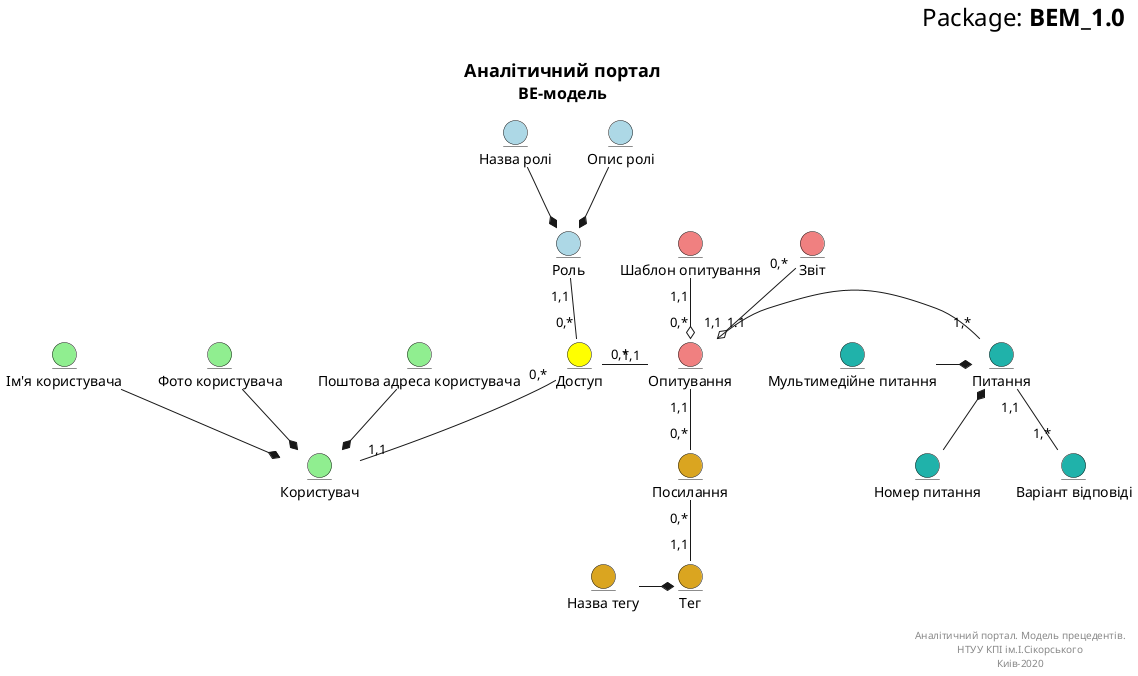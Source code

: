 @startuml BEM_1.0

right header
<font size=24 color=black>Package: <b>BEM_1.0

end header

title
<font size=18 color=black>Аналітичний портал
<font size=16 color=black>ВЕ-модель
end title

entity "Користувач" as User #LightGreen
entity "Ім'я користувача" as User.name #LightGreen
entity "Фото користувача" as User.photo #LightGreen
entity "Поштова адреса користувача" as User.email #LightGreen

User.name -d-*User
User.photo -d-*User
User.email -d-*User

entity "Роль" as Role #LightBlue
entity "Назва ролі" as Role.name #LightBlue
entity "Опис ролі" as Role.description #LightBlue

Role.description --* Role
Role.name --* Role

entity "Доступ" as Access #Yellow

Access "0,*" -u- "1,1" Role 
Access "0,*" -- "1,1" User

entity "Опитування" as Poll #LightCoral
entity "Шаблон опитування" as Poll.template #LightCoral

Access "0,*" -right- "1,1" Poll
Poll.template "1,1" --o "0,*" Poll

entity "Звіт" as Report #LightCoral

Report "0,*" --o "1.1" Poll

entity "Посилання" as Link #GoldenRod
entity "Тег" as Tag #GoldenRod
entity "Назва тегу" as Tag.name #GoldenRod

Link "0,*" -u- "1,1" Poll
Tag "1,1" -u- "0,*" Link
Tag.name -right-* Tag

entity "Питання" as Question #LightSeaGreen
entity "Номер питання" as Question.number #LightSeaGreen
entity "Мультимедійне питання" as Question.multimedia #LightSeaGreen
entity "Варіант відповіді" as PossibleAnswer #LightSeaGreen

Poll "1,1" - "1,*" Question
Question "1,1" -- "1,*" PossibleAnswer
Question.number -u-* Question
Question.multimedia -right-*Question


right footer

Аналітичний портал. Модель прецедентів.
НТУУ КПІ ім.І.Сікорського
Киів-2020
end footer

@enduml
